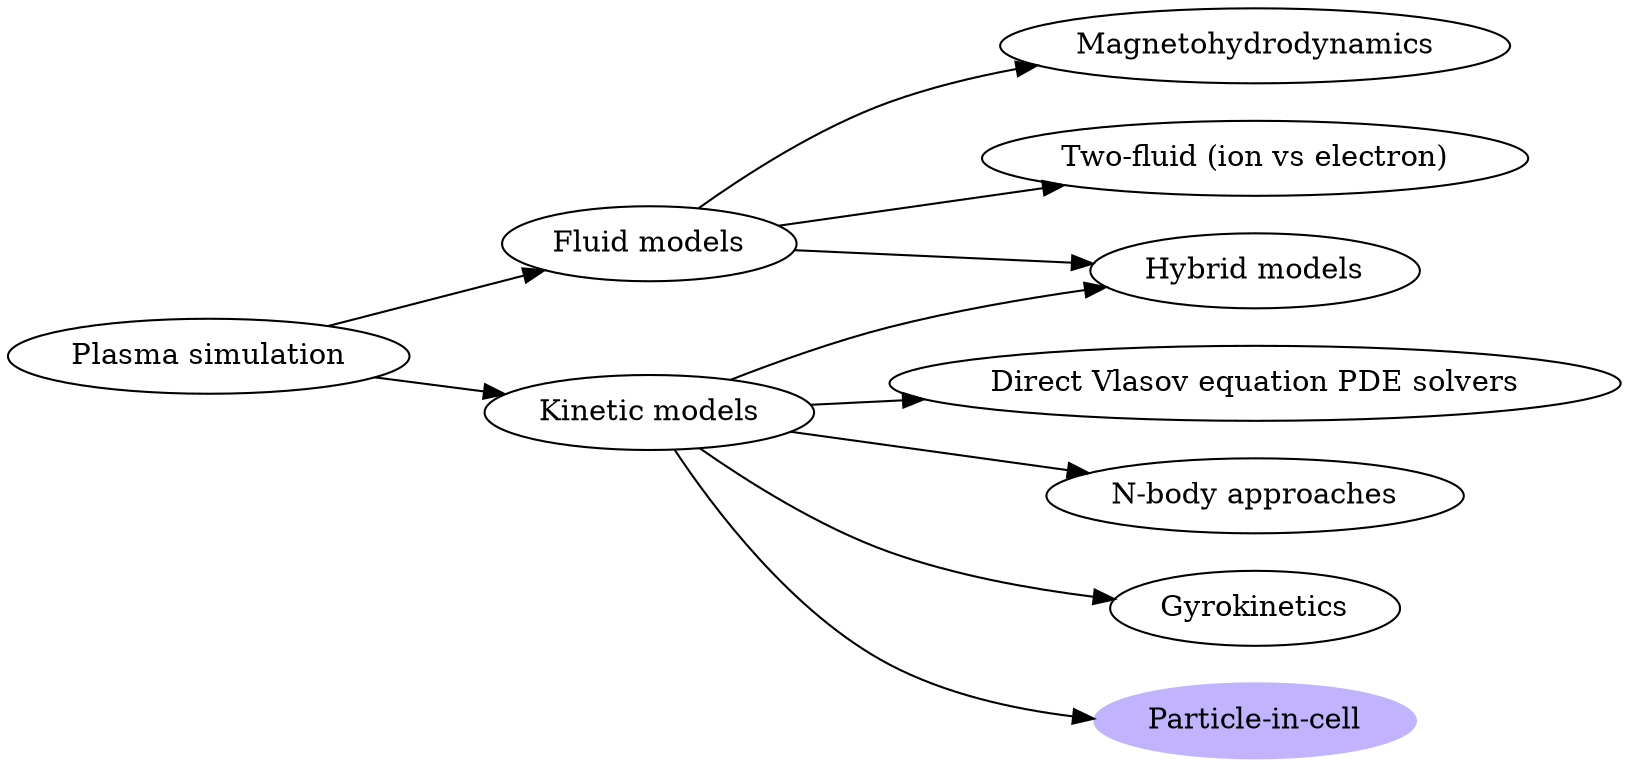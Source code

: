 digraph G {
    rankdir=LR
    "Plasma simulation" -> "Fluid models"
    "Fluid models" -> Magnetohydrodynamics
    "Fluid models" -> "Two-fluid (ion vs electron)"
    "Plasma simulation" -> "Kinetic models"
    "Kinetic models" -> "Hybrid models"
    "Kinetic models" -> "Direct Vlasov equation PDE solvers"
    "Kinetic models" -> "N-body approaches"
    "Kinetic models" -> "Gyrokinetics"
    "Fluid models" -> "Hybrid models"
    node [style=filled,color=".7 .3 1.0"];
    "Kinetic models" -> "Particle-in-cell"
}
